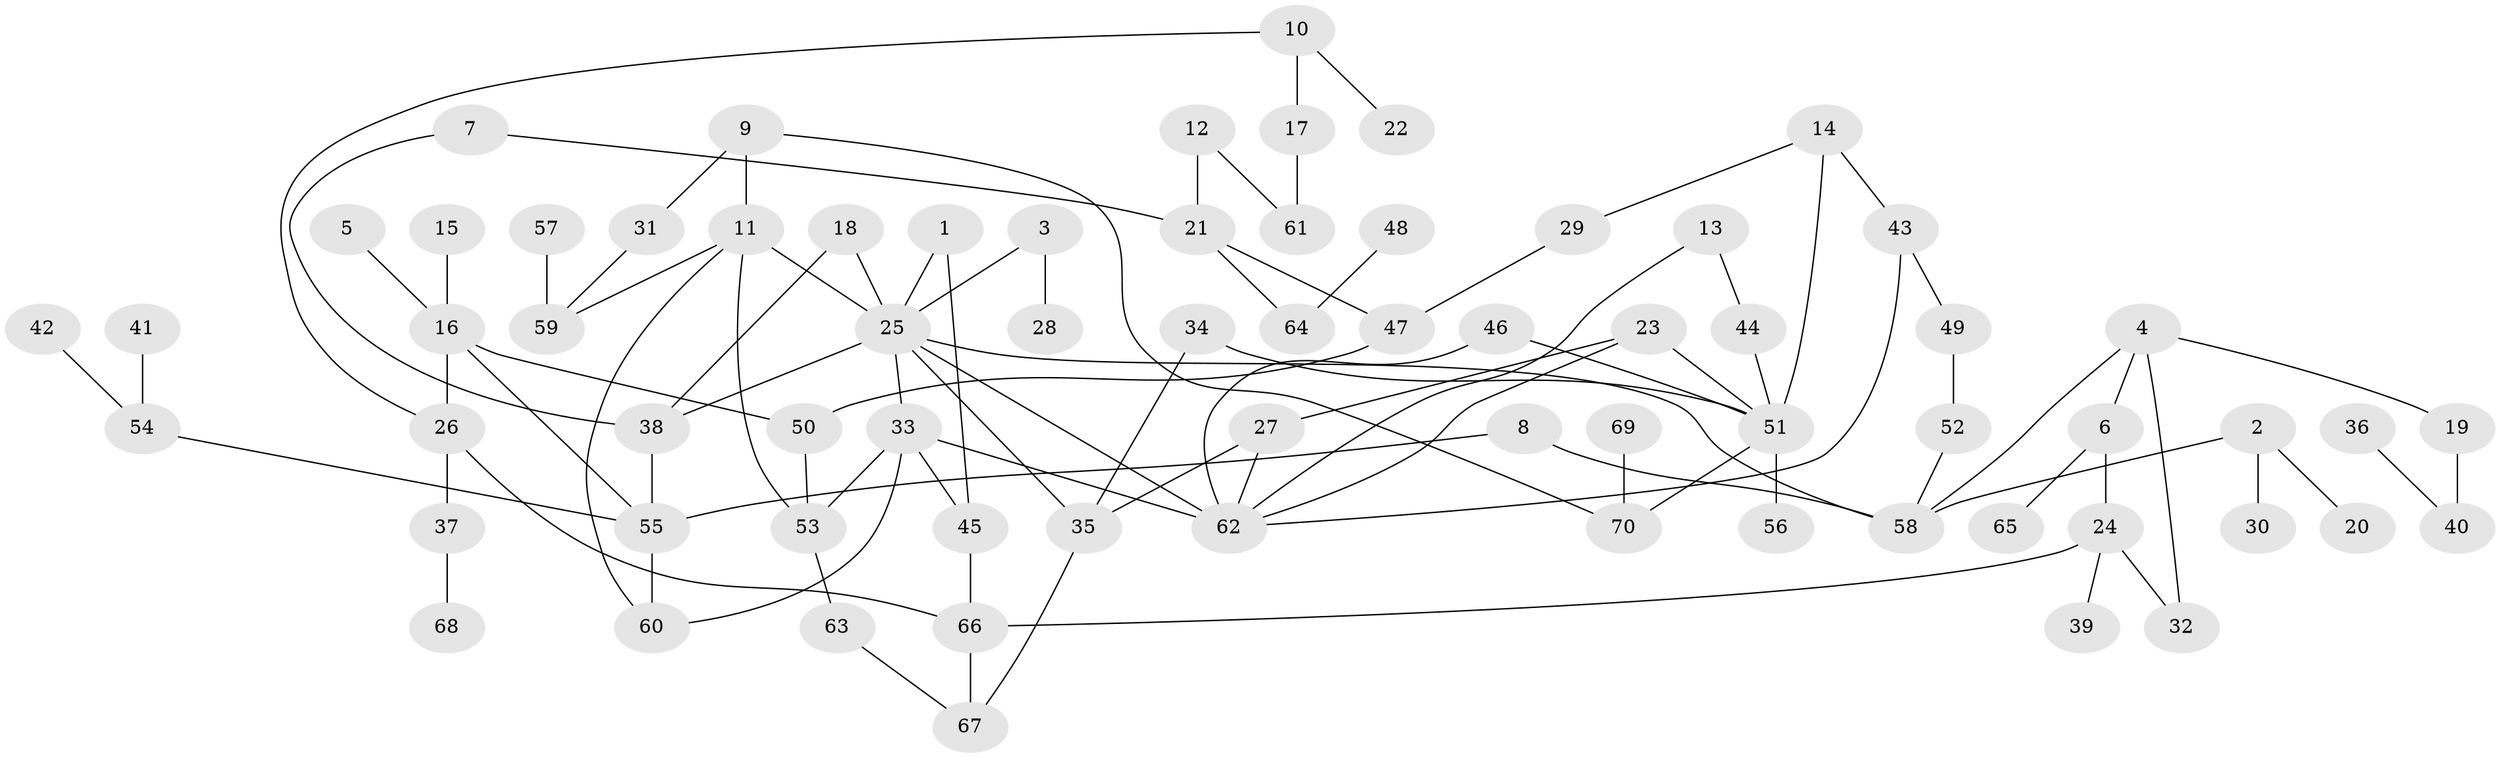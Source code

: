 // original degree distribution, {12: 0.007194244604316547, 6: 0.02158273381294964, 2: 0.30935251798561153, 3: 0.1510791366906475, 4: 0.06474820143884892, 7: 0.014388489208633094, 5: 0.05755395683453238, 1: 0.3669064748201439, 8: 0.007194244604316547}
// Generated by graph-tools (version 1.1) at 2025/01/03/09/25 03:01:10]
// undirected, 70 vertices, 94 edges
graph export_dot {
graph [start="1"]
  node [color=gray90,style=filled];
  1;
  2;
  3;
  4;
  5;
  6;
  7;
  8;
  9;
  10;
  11;
  12;
  13;
  14;
  15;
  16;
  17;
  18;
  19;
  20;
  21;
  22;
  23;
  24;
  25;
  26;
  27;
  28;
  29;
  30;
  31;
  32;
  33;
  34;
  35;
  36;
  37;
  38;
  39;
  40;
  41;
  42;
  43;
  44;
  45;
  46;
  47;
  48;
  49;
  50;
  51;
  52;
  53;
  54;
  55;
  56;
  57;
  58;
  59;
  60;
  61;
  62;
  63;
  64;
  65;
  66;
  67;
  68;
  69;
  70;
  1 -- 25 [weight=1.0];
  1 -- 45 [weight=1.0];
  2 -- 20 [weight=1.0];
  2 -- 30 [weight=1.0];
  2 -- 58 [weight=1.0];
  3 -- 25 [weight=1.0];
  3 -- 28 [weight=1.0];
  4 -- 6 [weight=1.0];
  4 -- 19 [weight=1.0];
  4 -- 32 [weight=1.0];
  4 -- 58 [weight=1.0];
  5 -- 16 [weight=1.0];
  6 -- 24 [weight=1.0];
  6 -- 65 [weight=1.0];
  7 -- 21 [weight=1.0];
  7 -- 38 [weight=1.0];
  8 -- 55 [weight=1.0];
  8 -- 58 [weight=1.0];
  9 -- 11 [weight=1.0];
  9 -- 31 [weight=1.0];
  9 -- 70 [weight=1.0];
  10 -- 17 [weight=1.0];
  10 -- 22 [weight=1.0];
  10 -- 26 [weight=1.0];
  11 -- 25 [weight=1.0];
  11 -- 53 [weight=1.0];
  11 -- 59 [weight=1.0];
  11 -- 60 [weight=1.0];
  12 -- 21 [weight=1.0];
  12 -- 61 [weight=1.0];
  13 -- 44 [weight=1.0];
  13 -- 62 [weight=1.0];
  14 -- 29 [weight=1.0];
  14 -- 43 [weight=1.0];
  14 -- 51 [weight=1.0];
  15 -- 16 [weight=1.0];
  16 -- 26 [weight=1.0];
  16 -- 50 [weight=1.0];
  16 -- 55 [weight=1.0];
  17 -- 61 [weight=1.0];
  18 -- 25 [weight=1.0];
  18 -- 38 [weight=1.0];
  19 -- 40 [weight=1.0];
  21 -- 47 [weight=1.0];
  21 -- 64 [weight=1.0];
  23 -- 27 [weight=1.0];
  23 -- 51 [weight=1.0];
  23 -- 62 [weight=1.0];
  24 -- 32 [weight=1.0];
  24 -- 39 [weight=1.0];
  24 -- 66 [weight=1.0];
  25 -- 33 [weight=1.0];
  25 -- 35 [weight=1.0];
  25 -- 38 [weight=1.0];
  25 -- 58 [weight=1.0];
  25 -- 62 [weight=2.0];
  26 -- 37 [weight=1.0];
  26 -- 66 [weight=1.0];
  27 -- 35 [weight=1.0];
  27 -- 62 [weight=1.0];
  29 -- 47 [weight=1.0];
  31 -- 59 [weight=1.0];
  33 -- 45 [weight=1.0];
  33 -- 53 [weight=1.0];
  33 -- 60 [weight=1.0];
  33 -- 62 [weight=1.0];
  34 -- 35 [weight=1.0];
  34 -- 51 [weight=1.0];
  35 -- 67 [weight=1.0];
  36 -- 40 [weight=1.0];
  37 -- 68 [weight=1.0];
  38 -- 55 [weight=1.0];
  41 -- 54 [weight=1.0];
  42 -- 54 [weight=1.0];
  43 -- 49 [weight=1.0];
  43 -- 62 [weight=1.0];
  44 -- 51 [weight=1.0];
  45 -- 66 [weight=1.0];
  46 -- 51 [weight=1.0];
  46 -- 62 [weight=1.0];
  47 -- 50 [weight=1.0];
  48 -- 64 [weight=1.0];
  49 -- 52 [weight=1.0];
  50 -- 53 [weight=1.0];
  51 -- 56 [weight=1.0];
  51 -- 70 [weight=1.0];
  52 -- 58 [weight=1.0];
  53 -- 63 [weight=1.0];
  54 -- 55 [weight=1.0];
  55 -- 60 [weight=1.0];
  57 -- 59 [weight=1.0];
  63 -- 67 [weight=1.0];
  66 -- 67 [weight=1.0];
  69 -- 70 [weight=1.0];
}
